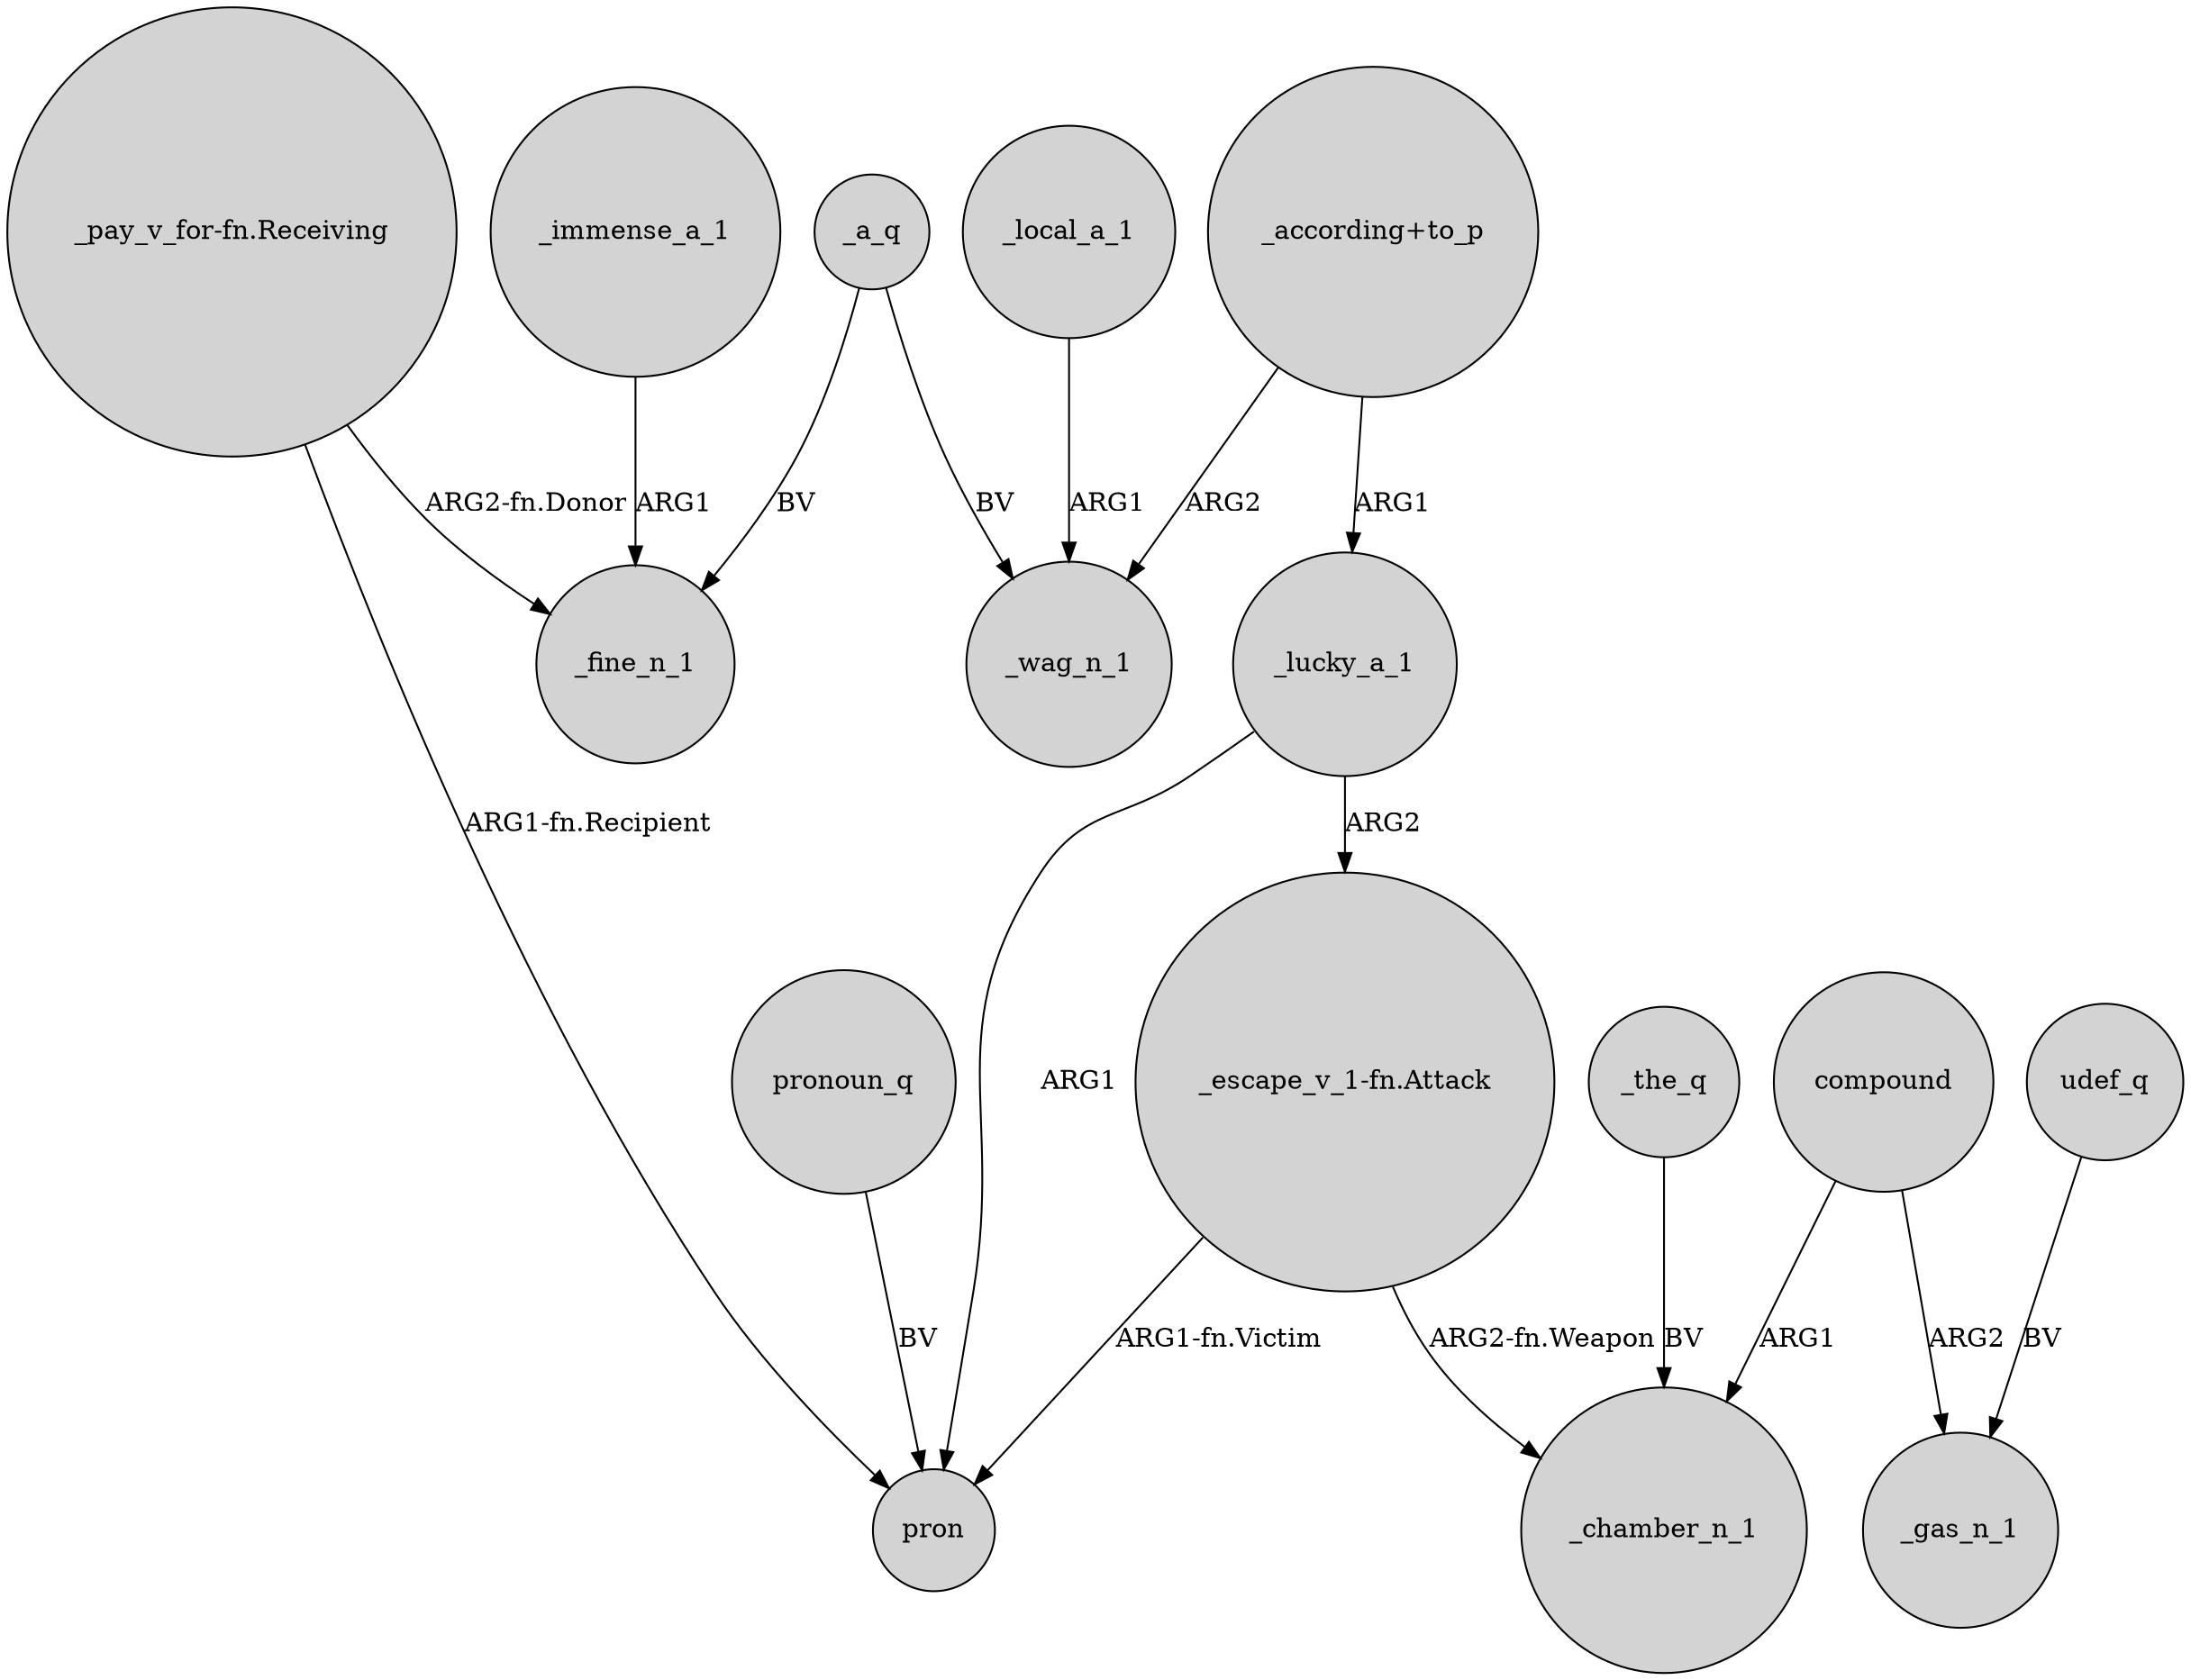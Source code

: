 digraph {
	node [shape=circle style=filled]
	_lucky_a_1 -> "_escape_v_1-fn.Attack" [label=ARG2]
	_lucky_a_1 -> pron [label=ARG1]
	compound -> _gas_n_1 [label=ARG2]
	_a_q -> _wag_n_1 [label=BV]
	_immense_a_1 -> _fine_n_1 [label=ARG1]
	"_pay_v_for-fn.Receiving" -> pron [label="ARG1-fn.Recipient"]
	_a_q -> _fine_n_1 [label=BV]
	"_according+to_p" -> _wag_n_1 [label=ARG2]
	_the_q -> _chamber_n_1 [label=BV]
	"_escape_v_1-fn.Attack" -> _chamber_n_1 [label="ARG2-fn.Weapon"]
	udef_q -> _gas_n_1 [label=BV]
	compound -> _chamber_n_1 [label=ARG1]
	pronoun_q -> pron [label=BV]
	"_pay_v_for-fn.Receiving" -> _fine_n_1 [label="ARG2-fn.Donor"]
	"_according+to_p" -> _lucky_a_1 [label=ARG1]
	_local_a_1 -> _wag_n_1 [label=ARG1]
	"_escape_v_1-fn.Attack" -> pron [label="ARG1-fn.Victim"]
}
